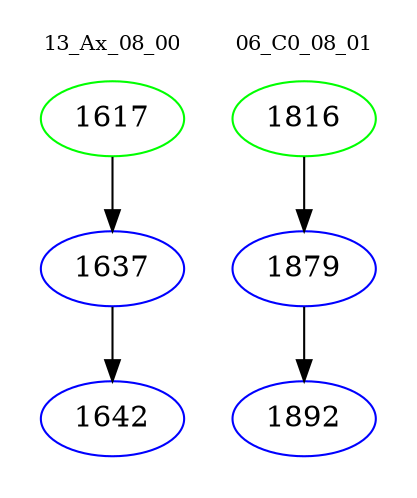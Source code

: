 digraph{
subgraph cluster_0 {
color = white
label = "13_Ax_08_00";
fontsize=10;
T0_1617 [label="1617", color="green"]
T0_1617 -> T0_1637 [color="black"]
T0_1637 [label="1637", color="blue"]
T0_1637 -> T0_1642 [color="black"]
T0_1642 [label="1642", color="blue"]
}
subgraph cluster_1 {
color = white
label = "06_C0_08_01";
fontsize=10;
T1_1816 [label="1816", color="green"]
T1_1816 -> T1_1879 [color="black"]
T1_1879 [label="1879", color="blue"]
T1_1879 -> T1_1892 [color="black"]
T1_1892 [label="1892", color="blue"]
}
}
